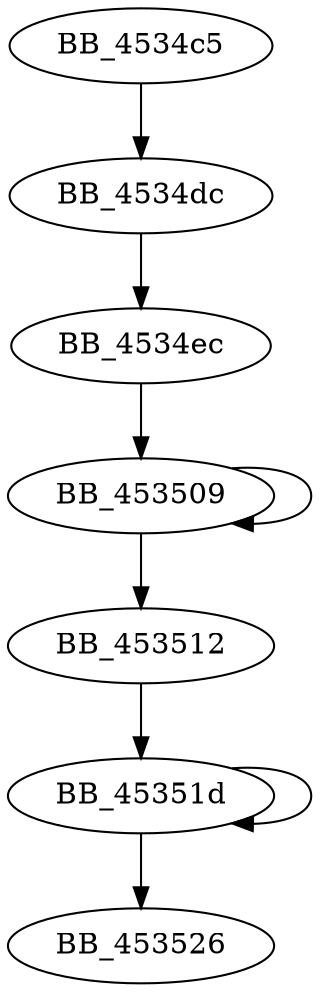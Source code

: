DiGraph sub_4534C5{
BB_4534c5->BB_4534dc
BB_4534dc->BB_4534ec
BB_4534ec->BB_453509
BB_453509->BB_453509
BB_453509->BB_453512
BB_453512->BB_45351d
BB_45351d->BB_45351d
BB_45351d->BB_453526
}
